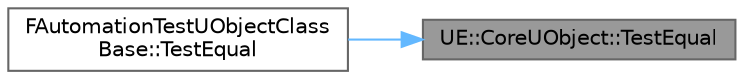 digraph "UE::CoreUObject::TestEqual"
{
 // INTERACTIVE_SVG=YES
 // LATEX_PDF_SIZE
  bgcolor="transparent";
  edge [fontname=Helvetica,fontsize=10,labelfontname=Helvetica,labelfontsize=10];
  node [fontname=Helvetica,fontsize=10,shape=box,height=0.2,width=0.4];
  rankdir="RL";
  Node1 [id="Node000001",label="UE::CoreUObject::TestEqual",height=0.2,width=0.4,color="gray40", fillcolor="grey60", style="filled", fontcolor="black",tooltip="Tests the equality of a UEnum."];
  Node1 -> Node2 [id="edge1_Node000001_Node000002",dir="back",color="steelblue1",style="solid",tooltip=" "];
  Node2 [id="Node000002",label="FAutomationTestUObjectClass\lBase::TestEqual",height=0.2,width=0.4,color="grey40", fillcolor="white", style="filled",URL="$dc/d37/classFAutomationTestUObjectClassBase.html#ae5b84aa9e5e8e63bce3961d2e19ddc20",tooltip=" "];
}
